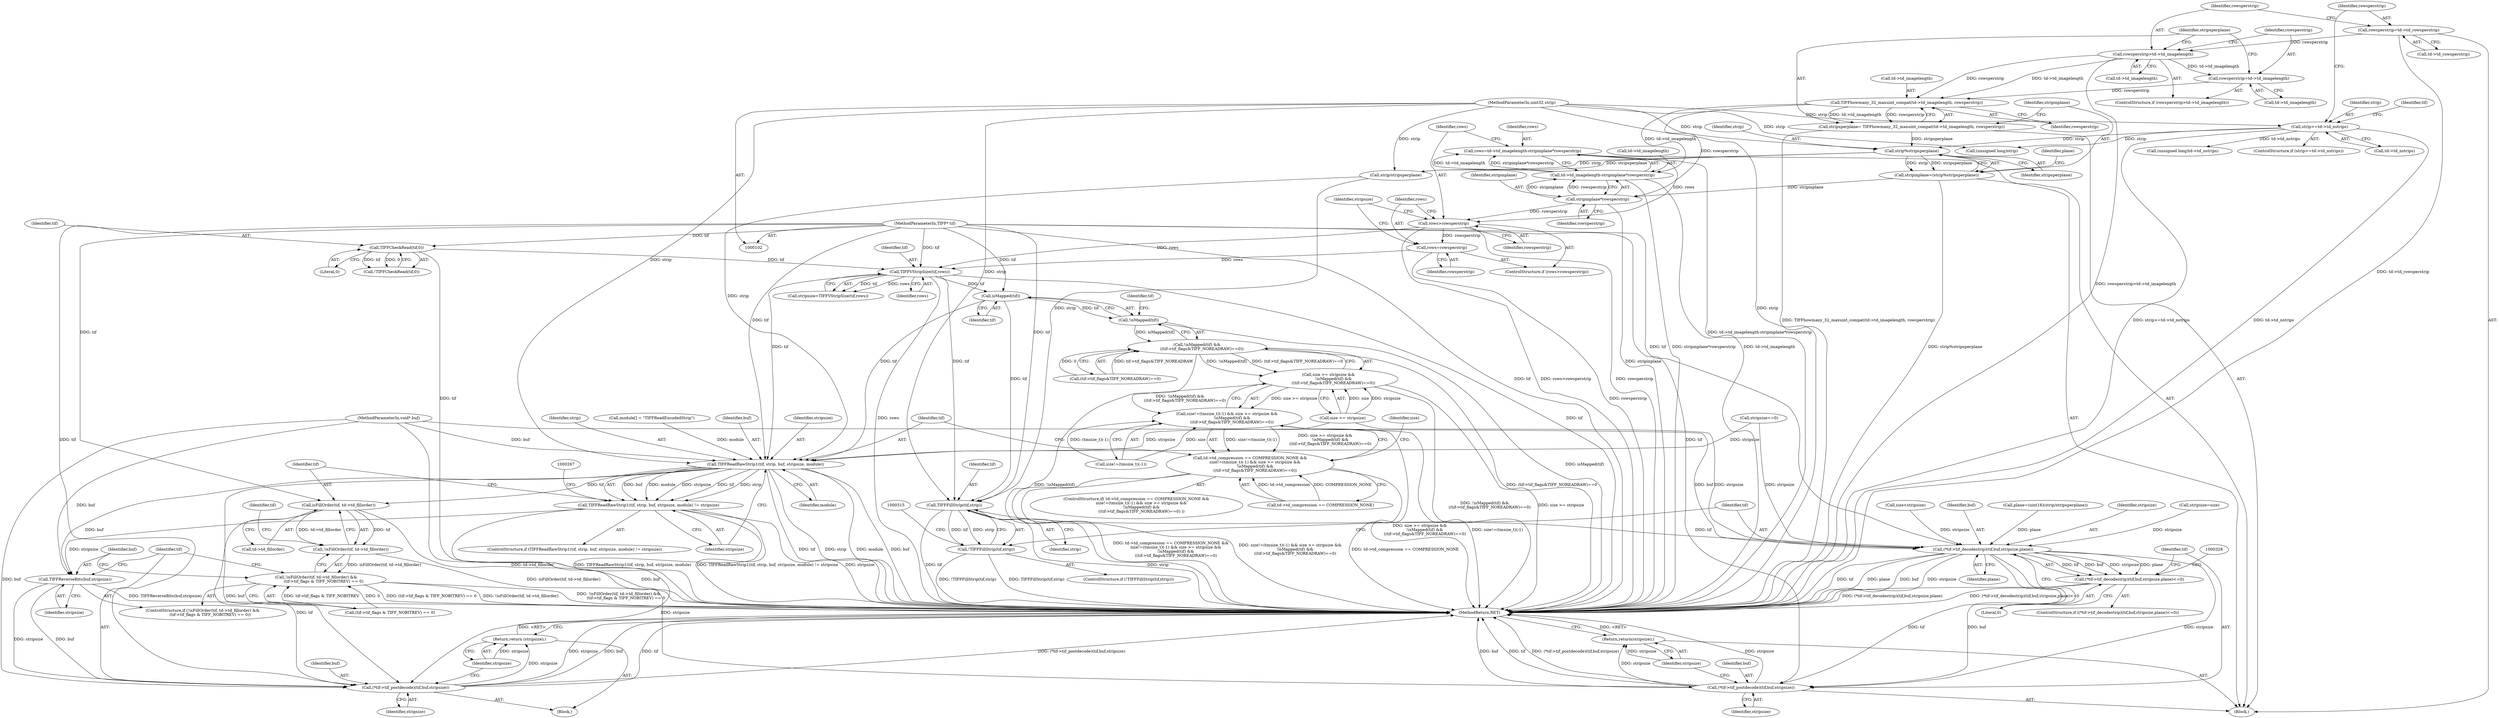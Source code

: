 digraph "0_libtiff_438274f938e046d33cb0e1230b41da32ffe223e1@pointer" {
"1000246" [label="(Call,isMapped(tif))"];
"1000214" [label="(Call,TIFFVStripSize(tif,rows))"];
"1000127" [label="(Call,TIFFCheckRead(tif,0))"];
"1000103" [label="(MethodParameterIn,TIFF* tif)"];
"1000209" [label="(Call,rows=rowsperstrip)"];
"1000206" [label="(Call,rows>rowsperstrip)"];
"1000196" [label="(Call,rows=td->td_imagelength-stripinplane*rowsperstrip)"];
"1000198" [label="(Call,td->td_imagelength-stripinplane*rowsperstrip)"];
"1000179" [label="(Call,TIFFhowmany_32_maxuint_compat(td->td_imagelength, rowsperstrip))"];
"1000167" [label="(Call,rowsperstrip>td->td_imagelength)"];
"1000161" [label="(Call,rowsperstrip=td->td_rowsperstrip)"];
"1000172" [label="(Call,rowsperstrip=td->td_imagelength)"];
"1000202" [label="(Call,stripinplane*rowsperstrip)"];
"1000184" [label="(Call,stripinplane=(strip%stripsperplane))"];
"1000186" [label="(Call,strip%stripsperplane)"];
"1000136" [label="(Call,strip>=td->td_nstrips)"];
"1000104" [label="(MethodParameterIn,uint32 strip)"];
"1000177" [label="(Call,stripsperplane= TIFFhowmany_32_maxuint_compat(td->td_imagelength, rowsperstrip))"];
"1000245" [label="(Call,!isMapped(tif))"];
"1000244" [label="(Call,!isMapped(tif) &&\n        ((tif->tif_flags&TIFF_NOREADRAW)==0))"];
"1000240" [label="(Call,size >= stripsize &&\n        !isMapped(tif) &&\n        ((tif->tif_flags&TIFF_NOREADRAW)==0))"];
"1000233" [label="(Call,size!=(tmsize_t)(-1) && size >= stripsize &&\n        !isMapped(tif) &&\n        ((tif->tif_flags&TIFF_NOREADRAW)==0))"];
"1000227" [label="(Call,td->td_compression == COMPRESSION_NONE &&\n        size!=(tmsize_t)(-1) && size >= stripsize &&\n        !isMapped(tif) &&\n        ((tif->tif_flags&TIFF_NOREADRAW)==0))"];
"1000258" [label="(Call,TIFFReadRawStrip1(tif, strip, buf, stripsize, module))"];
"1000257" [label="(Call,TIFFReadRawStrip1(tif, strip, buf, stripsize, module) != stripsize)"];
"1000285" [label="(Call,TIFFReverseBits(buf,stripsize))"];
"1000288" [label="(Call,(*tif->tif_postdecode)(tif,buf,stripsize))"];
"1000292" [label="(Return,return (stripsize);)"];
"1000273" [label="(Call,isFillOrder(tif, td->td_fillorder))"];
"1000272" [label="(Call,!isFillOrder(tif, td->td_fillorder))"];
"1000271" [label="(Call,!isFillOrder(tif, td->td_fillorder) &&\n            (tif->tif_flags & TIFF_NOBITREV) == 0)"];
"1000310" [label="(Call,TIFFFillStrip(tif,strip))"];
"1000309" [label="(Call,!TIFFFillStrip(tif,strip))"];
"1000320" [label="(Call,(*tif->tif_decodestrip)(tif,buf,stripsize,plane))"];
"1000319" [label="(Call,(*tif->tif_decodestrip)(tif,buf,stripsize,plane)<=0)"];
"1000331" [label="(Call,(*tif->tif_postdecode)(tif,buf,stripsize))"];
"1000335" [label="(Return,return(stripsize);)"];
"1000227" [label="(Call,td->td_compression == COMPRESSION_NONE &&\n        size!=(tmsize_t)(-1) && size >= stripsize &&\n        !isMapped(tif) &&\n        ((tif->tif_flags&TIFF_NOREADRAW)==0))"];
"1000204" [label="(Identifier,rowsperstrip)"];
"1000177" [label="(Call,stripsperplane= TIFFhowmany_32_maxuint_compat(td->td_imagelength, rowsperstrip))"];
"1000241" [label="(Call,size >= stripsize)"];
"1000226" [label="(ControlStructure,if( td->td_compression == COMPRESSION_NONE &&\n        size!=(tmsize_t)(-1) && size >= stripsize &&\n        !isMapped(tif) &&\n        ((tif->tif_flags&TIFF_NOREADRAW)==0) ))"];
"1000275" [label="(Call,td->td_fillorder)"];
"1000137" [label="(Identifier,strip)"];
"1000203" [label="(Identifier,stripinplane)"];
"1000264" [label="(Identifier,stripsize)"];
"1000166" [label="(ControlStructure,if (rowsperstrip>td->td_imagelength))"];
"1000257" [label="(Call,TIFFReadRawStrip1(tif, strip, buf, stripsize, module) != stripsize)"];
"1000335" [label="(Return,return(stripsize);)"];
"1000187" [label="(Identifier,strip)"];
"1000129" [label="(Literal,0)"];
"1000272" [label="(Call,!isFillOrder(tif, td->td_fillorder))"];
"1000127" [label="(Call,TIFFCheckRead(tif,0))"];
"1000183" [label="(Identifier,rowsperstrip)"];
"1000302" [label="(Call,size<stripsize)"];
"1000213" [label="(Identifier,stripsize)"];
"1000233" [label="(Call,size!=(tmsize_t)(-1) && size >= stripsize &&\n        !isMapped(tif) &&\n        ((tif->tif_flags&TIFF_NOREADRAW)==0))"];
"1000135" [label="(ControlStructure,if (strip>=td->td_nstrips))"];
"1000332" [label="(Identifier,tif)"];
"1000260" [label="(Identifier,strip)"];
"1000180" [label="(Call,td->td_imagelength)"];
"1000297" [label="(Identifier,size)"];
"1000312" [label="(Identifier,strip)"];
"1000109" [label="(Call,module[] = \"TIFFReadEncodedStrip\")"];
"1000325" [label="(Literal,0)"];
"1000308" [label="(ControlStructure,if (!TIFFFillStrip(tif,strip)))"];
"1000188" [label="(Identifier,stripsperplane)"];
"1000172" [label="(Call,rowsperstrip=td->td_imagelength)"];
"1000246" [label="(Call,isMapped(tif))"];
"1000179" [label="(Call,TIFFhowmany_32_maxuint_compat(td->td_imagelength, rowsperstrip))"];
"1000322" [label="(Identifier,buf)"];
"1000270" [label="(ControlStructure,if (!isFillOrder(tif, td->td_fillorder) &&\n            (tif->tif_flags & TIFF_NOBITREV) == 0))"];
"1000185" [label="(Identifier,stripinplane)"];
"1000199" [label="(Call,td->td_imagelength)"];
"1000209" [label="(Call,rows=rowsperstrip)"];
"1000173" [label="(Identifier,rowsperstrip)"];
"1000258" [label="(Call,TIFFReadRawStrip1(tif, strip, buf, stripsize, module))"];
"1000336" [label="(Identifier,stripsize)"];
"1000168" [label="(Identifier,rowsperstrip)"];
"1000324" [label="(Identifier,plane)"];
"1000286" [label="(Identifier,buf)"];
"1000212" [label="(Call,stripsize=TIFFVStripSize(tif,rows))"];
"1000333" [label="(Identifier,buf)"];
"1000198" [label="(Call,td->td_imagelength-stripinplane*rowsperstrip)"];
"1000261" [label="(Identifier,buf)"];
"1000105" [label="(MethodParameterIn,void* buf)"];
"1000162" [label="(Identifier,rowsperstrip)"];
"1000138" [label="(Call,td->td_nstrips)"];
"1000144" [label="(Identifier,tif)"];
"1000259" [label="(Identifier,tif)"];
"1000189" [label="(Call,plane=(uint16)(strip/stripsperplane))"];
"1000107" [label="(Block,)"];
"1000323" [label="(Identifier,stripsize)"];
"1000245" [label="(Call,!isMapped(tif))"];
"1000148" [label="(Call,(unsigned long)strip)"];
"1000228" [label="(Call,td->td_compression == COMPRESSION_NONE)"];
"1000287" [label="(Identifier,stripsize)"];
"1000334" [label="(Identifier,stripsize)"];
"1000305" [label="(Call,stripsize=size)"];
"1000216" [label="(Identifier,rows)"];
"1000104" [label="(MethodParameterIn,uint32 strip)"];
"1000151" [label="(Call,(unsigned long)td->td_nstrips)"];
"1000169" [label="(Call,td->td_imagelength)"];
"1000263" [label="(Identifier,module)"];
"1000190" [label="(Identifier,plane)"];
"1000161" [label="(Call,rowsperstrip=td->td_rowsperstrip)"];
"1000285" [label="(Call,TIFFReverseBits(buf,stripsize))"];
"1000291" [label="(Identifier,stripsize)"];
"1000186" [label="(Call,strip%stripsperplane)"];
"1000184" [label="(Call,stripinplane=(strip%stripsperplane))"];
"1000309" [label="(Call,!TIFFFillStrip(tif,strip))"];
"1000337" [label="(MethodReturn,RET)"];
"1000292" [label="(Return,return (stripsize);)"];
"1000211" [label="(Identifier,rowsperstrip)"];
"1000240" [label="(Call,size >= stripsize &&\n        !isMapped(tif) &&\n        ((tif->tif_flags&TIFF_NOREADRAW)==0))"];
"1000234" [label="(Call,size!=(tmsize_t)(-1))"];
"1000197" [label="(Identifier,rows)"];
"1000126" [label="(Call,!TIFFCheckRead(tif,0))"];
"1000248" [label="(Call,(tif->tif_flags&TIFF_NOREADRAW)==0)"];
"1000244" [label="(Call,!isMapped(tif) &&\n        ((tif->tif_flags&TIFF_NOREADRAW)==0))"];
"1000318" [label="(ControlStructure,if ((*tif->tif_decodestrip)(tif,buf,stripsize,plane)<=0))"];
"1000290" [label="(Identifier,buf)"];
"1000196" [label="(Call,rows=td->td_imagelength-stripinplane*rowsperstrip)"];
"1000271" [label="(Call,!isFillOrder(tif, td->td_fillorder) &&\n            (tif->tif_flags & TIFF_NOBITREV) == 0)"];
"1000163" [label="(Call,td->td_rowsperstrip)"];
"1000293" [label="(Identifier,stripsize)"];
"1000193" [label="(Call,strip/stripsperplane)"];
"1000207" [label="(Identifier,rows)"];
"1000262" [label="(Identifier,stripsize)"];
"1000320" [label="(Call,(*tif->tif_decodestrip)(tif,buf,stripsize,plane))"];
"1000255" [label="(Block,)"];
"1000288" [label="(Call,(*tif->tif_postdecode)(tif,buf,stripsize))"];
"1000289" [label="(Identifier,tif)"];
"1000128" [label="(Identifier,tif)"];
"1000321" [label="(Identifier,tif)"];
"1000218" [label="(Call,stripsize==0)"];
"1000210" [label="(Identifier,rows)"];
"1000247" [label="(Identifier,tif)"];
"1000174" [label="(Call,td->td_imagelength)"];
"1000251" [label="(Identifier,tif)"];
"1000256" [label="(ControlStructure,if (TIFFReadRawStrip1(tif, strip, buf, stripsize, module) != stripsize))"];
"1000214" [label="(Call,TIFFVStripSize(tif,rows))"];
"1000311" [label="(Identifier,tif)"];
"1000178" [label="(Identifier,stripsperplane)"];
"1000281" [label="(Identifier,tif)"];
"1000205" [label="(ControlStructure,if (rows>rowsperstrip))"];
"1000103" [label="(MethodParameterIn,TIFF* tif)"];
"1000273" [label="(Call,isFillOrder(tif, td->td_fillorder))"];
"1000215" [label="(Identifier,tif)"];
"1000206" [label="(Call,rows>rowsperstrip)"];
"1000331" [label="(Call,(*tif->tif_postdecode)(tif,buf,stripsize))"];
"1000319" [label="(Call,(*tif->tif_decodestrip)(tif,buf,stripsize,plane)<=0)"];
"1000208" [label="(Identifier,rowsperstrip)"];
"1000278" [label="(Call,(tif->tif_flags & TIFF_NOBITREV) == 0)"];
"1000202" [label="(Call,stripinplane*rowsperstrip)"];
"1000167" [label="(Call,rowsperstrip>td->td_imagelength)"];
"1000274" [label="(Identifier,tif)"];
"1000310" [label="(Call,TIFFFillStrip(tif,strip))"];
"1000136" [label="(Call,strip>=td->td_nstrips)"];
"1000246" -> "1000245"  [label="AST: "];
"1000246" -> "1000247"  [label="CFG: "];
"1000247" -> "1000246"  [label="AST: "];
"1000245" -> "1000246"  [label="CFG: "];
"1000246" -> "1000245"  [label="DDG: tif"];
"1000214" -> "1000246"  [label="DDG: tif"];
"1000103" -> "1000246"  [label="DDG: tif"];
"1000246" -> "1000258"  [label="DDG: tif"];
"1000246" -> "1000310"  [label="DDG: tif"];
"1000214" -> "1000212"  [label="AST: "];
"1000214" -> "1000216"  [label="CFG: "];
"1000215" -> "1000214"  [label="AST: "];
"1000216" -> "1000214"  [label="AST: "];
"1000212" -> "1000214"  [label="CFG: "];
"1000214" -> "1000337"  [label="DDG: rows"];
"1000214" -> "1000337"  [label="DDG: tif"];
"1000214" -> "1000212"  [label="DDG: tif"];
"1000214" -> "1000212"  [label="DDG: rows"];
"1000127" -> "1000214"  [label="DDG: tif"];
"1000103" -> "1000214"  [label="DDG: tif"];
"1000209" -> "1000214"  [label="DDG: rows"];
"1000206" -> "1000214"  [label="DDG: rows"];
"1000214" -> "1000258"  [label="DDG: tif"];
"1000214" -> "1000310"  [label="DDG: tif"];
"1000127" -> "1000126"  [label="AST: "];
"1000127" -> "1000129"  [label="CFG: "];
"1000128" -> "1000127"  [label="AST: "];
"1000129" -> "1000127"  [label="AST: "];
"1000126" -> "1000127"  [label="CFG: "];
"1000127" -> "1000337"  [label="DDG: tif"];
"1000127" -> "1000126"  [label="DDG: tif"];
"1000127" -> "1000126"  [label="DDG: 0"];
"1000103" -> "1000127"  [label="DDG: tif"];
"1000103" -> "1000102"  [label="AST: "];
"1000103" -> "1000337"  [label="DDG: tif"];
"1000103" -> "1000258"  [label="DDG: tif"];
"1000103" -> "1000273"  [label="DDG: tif"];
"1000103" -> "1000288"  [label="DDG: tif"];
"1000103" -> "1000310"  [label="DDG: tif"];
"1000103" -> "1000320"  [label="DDG: tif"];
"1000103" -> "1000331"  [label="DDG: tif"];
"1000209" -> "1000205"  [label="AST: "];
"1000209" -> "1000211"  [label="CFG: "];
"1000210" -> "1000209"  [label="AST: "];
"1000211" -> "1000209"  [label="AST: "];
"1000213" -> "1000209"  [label="CFG: "];
"1000209" -> "1000337"  [label="DDG: rowsperstrip"];
"1000206" -> "1000209"  [label="DDG: rowsperstrip"];
"1000206" -> "1000205"  [label="AST: "];
"1000206" -> "1000208"  [label="CFG: "];
"1000207" -> "1000206"  [label="AST: "];
"1000208" -> "1000206"  [label="AST: "];
"1000210" -> "1000206"  [label="CFG: "];
"1000213" -> "1000206"  [label="CFG: "];
"1000206" -> "1000337"  [label="DDG: rows>rowsperstrip"];
"1000206" -> "1000337"  [label="DDG: rowsperstrip"];
"1000196" -> "1000206"  [label="DDG: rows"];
"1000202" -> "1000206"  [label="DDG: rowsperstrip"];
"1000196" -> "1000107"  [label="AST: "];
"1000196" -> "1000198"  [label="CFG: "];
"1000197" -> "1000196"  [label="AST: "];
"1000198" -> "1000196"  [label="AST: "];
"1000207" -> "1000196"  [label="CFG: "];
"1000196" -> "1000337"  [label="DDG: td->td_imagelength-stripinplane*rowsperstrip"];
"1000198" -> "1000196"  [label="DDG: td->td_imagelength"];
"1000198" -> "1000196"  [label="DDG: stripinplane*rowsperstrip"];
"1000198" -> "1000202"  [label="CFG: "];
"1000199" -> "1000198"  [label="AST: "];
"1000202" -> "1000198"  [label="AST: "];
"1000198" -> "1000337"  [label="DDG: td->td_imagelength"];
"1000198" -> "1000337"  [label="DDG: stripinplane*rowsperstrip"];
"1000179" -> "1000198"  [label="DDG: td->td_imagelength"];
"1000202" -> "1000198"  [label="DDG: stripinplane"];
"1000202" -> "1000198"  [label="DDG: rowsperstrip"];
"1000179" -> "1000177"  [label="AST: "];
"1000179" -> "1000183"  [label="CFG: "];
"1000180" -> "1000179"  [label="AST: "];
"1000183" -> "1000179"  [label="AST: "];
"1000177" -> "1000179"  [label="CFG: "];
"1000179" -> "1000177"  [label="DDG: td->td_imagelength"];
"1000179" -> "1000177"  [label="DDG: rowsperstrip"];
"1000167" -> "1000179"  [label="DDG: td->td_imagelength"];
"1000167" -> "1000179"  [label="DDG: rowsperstrip"];
"1000172" -> "1000179"  [label="DDG: rowsperstrip"];
"1000179" -> "1000202"  [label="DDG: rowsperstrip"];
"1000167" -> "1000166"  [label="AST: "];
"1000167" -> "1000169"  [label="CFG: "];
"1000168" -> "1000167"  [label="AST: "];
"1000169" -> "1000167"  [label="AST: "];
"1000173" -> "1000167"  [label="CFG: "];
"1000178" -> "1000167"  [label="CFG: "];
"1000167" -> "1000337"  [label="DDG: rowsperstrip>td->td_imagelength"];
"1000161" -> "1000167"  [label="DDG: rowsperstrip"];
"1000167" -> "1000172"  [label="DDG: td->td_imagelength"];
"1000161" -> "1000107"  [label="AST: "];
"1000161" -> "1000163"  [label="CFG: "];
"1000162" -> "1000161"  [label="AST: "];
"1000163" -> "1000161"  [label="AST: "];
"1000168" -> "1000161"  [label="CFG: "];
"1000161" -> "1000337"  [label="DDG: td->td_rowsperstrip"];
"1000172" -> "1000166"  [label="AST: "];
"1000172" -> "1000174"  [label="CFG: "];
"1000173" -> "1000172"  [label="AST: "];
"1000174" -> "1000172"  [label="AST: "];
"1000178" -> "1000172"  [label="CFG: "];
"1000202" -> "1000204"  [label="CFG: "];
"1000203" -> "1000202"  [label="AST: "];
"1000204" -> "1000202"  [label="AST: "];
"1000202" -> "1000337"  [label="DDG: stripinplane"];
"1000184" -> "1000202"  [label="DDG: stripinplane"];
"1000184" -> "1000107"  [label="AST: "];
"1000184" -> "1000186"  [label="CFG: "];
"1000185" -> "1000184"  [label="AST: "];
"1000186" -> "1000184"  [label="AST: "];
"1000190" -> "1000184"  [label="CFG: "];
"1000184" -> "1000337"  [label="DDG: strip%stripsperplane"];
"1000186" -> "1000184"  [label="DDG: strip"];
"1000186" -> "1000184"  [label="DDG: stripsperplane"];
"1000186" -> "1000188"  [label="CFG: "];
"1000187" -> "1000186"  [label="AST: "];
"1000188" -> "1000186"  [label="AST: "];
"1000136" -> "1000186"  [label="DDG: strip"];
"1000104" -> "1000186"  [label="DDG: strip"];
"1000177" -> "1000186"  [label="DDG: stripsperplane"];
"1000186" -> "1000193"  [label="DDG: strip"];
"1000186" -> "1000193"  [label="DDG: stripsperplane"];
"1000136" -> "1000135"  [label="AST: "];
"1000136" -> "1000138"  [label="CFG: "];
"1000137" -> "1000136"  [label="AST: "];
"1000138" -> "1000136"  [label="AST: "];
"1000144" -> "1000136"  [label="CFG: "];
"1000162" -> "1000136"  [label="CFG: "];
"1000136" -> "1000337"  [label="DDG: strip>=td->td_nstrips"];
"1000136" -> "1000337"  [label="DDG: td->td_nstrips"];
"1000104" -> "1000136"  [label="DDG: strip"];
"1000136" -> "1000148"  [label="DDG: strip"];
"1000136" -> "1000151"  [label="DDG: td->td_nstrips"];
"1000104" -> "1000102"  [label="AST: "];
"1000104" -> "1000337"  [label="DDG: strip"];
"1000104" -> "1000148"  [label="DDG: strip"];
"1000104" -> "1000193"  [label="DDG: strip"];
"1000104" -> "1000258"  [label="DDG: strip"];
"1000104" -> "1000310"  [label="DDG: strip"];
"1000177" -> "1000107"  [label="AST: "];
"1000178" -> "1000177"  [label="AST: "];
"1000185" -> "1000177"  [label="CFG: "];
"1000177" -> "1000337"  [label="DDG: TIFFhowmany_32_maxuint_compat(td->td_imagelength, rowsperstrip)"];
"1000245" -> "1000244"  [label="AST: "];
"1000251" -> "1000245"  [label="CFG: "];
"1000244" -> "1000245"  [label="CFG: "];
"1000245" -> "1000337"  [label="DDG: isMapped(tif)"];
"1000245" -> "1000244"  [label="DDG: isMapped(tif)"];
"1000244" -> "1000240"  [label="AST: "];
"1000244" -> "1000248"  [label="CFG: "];
"1000248" -> "1000244"  [label="AST: "];
"1000240" -> "1000244"  [label="CFG: "];
"1000244" -> "1000337"  [label="DDG: (tif->tif_flags&TIFF_NOREADRAW)==0"];
"1000244" -> "1000337"  [label="DDG: !isMapped(tif)"];
"1000244" -> "1000240"  [label="DDG: !isMapped(tif)"];
"1000244" -> "1000240"  [label="DDG: (tif->tif_flags&TIFF_NOREADRAW)==0"];
"1000248" -> "1000244"  [label="DDG: tif->tif_flags&TIFF_NOREADRAW"];
"1000248" -> "1000244"  [label="DDG: 0"];
"1000240" -> "1000233"  [label="AST: "];
"1000240" -> "1000241"  [label="CFG: "];
"1000241" -> "1000240"  [label="AST: "];
"1000233" -> "1000240"  [label="CFG: "];
"1000240" -> "1000337"  [label="DDG: !isMapped(tif) &&\n        ((tif->tif_flags&TIFF_NOREADRAW)==0)"];
"1000240" -> "1000337"  [label="DDG: size >= stripsize"];
"1000240" -> "1000233"  [label="DDG: size >= stripsize"];
"1000240" -> "1000233"  [label="DDG: !isMapped(tif) &&\n        ((tif->tif_flags&TIFF_NOREADRAW)==0)"];
"1000241" -> "1000240"  [label="DDG: size"];
"1000241" -> "1000240"  [label="DDG: stripsize"];
"1000233" -> "1000227"  [label="AST: "];
"1000233" -> "1000234"  [label="CFG: "];
"1000234" -> "1000233"  [label="AST: "];
"1000227" -> "1000233"  [label="CFG: "];
"1000233" -> "1000337"  [label="DDG: size >= stripsize &&\n        !isMapped(tif) &&\n        ((tif->tif_flags&TIFF_NOREADRAW)==0)"];
"1000233" -> "1000337"  [label="DDG: size!=(tmsize_t)(-1)"];
"1000233" -> "1000227"  [label="DDG: size!=(tmsize_t)(-1)"];
"1000233" -> "1000227"  [label="DDG: size >= stripsize &&\n        !isMapped(tif) &&\n        ((tif->tif_flags&TIFF_NOREADRAW)==0)"];
"1000234" -> "1000233"  [label="DDG: size"];
"1000234" -> "1000233"  [label="DDG: (tmsize_t)(-1)"];
"1000227" -> "1000226"  [label="AST: "];
"1000227" -> "1000228"  [label="CFG: "];
"1000228" -> "1000227"  [label="AST: "];
"1000259" -> "1000227"  [label="CFG: "];
"1000297" -> "1000227"  [label="CFG: "];
"1000227" -> "1000337"  [label="DDG: td->td_compression == COMPRESSION_NONE &&\n        size!=(tmsize_t)(-1) && size >= stripsize &&\n        !isMapped(tif) &&\n        ((tif->tif_flags&TIFF_NOREADRAW)==0)"];
"1000227" -> "1000337"  [label="DDG: size!=(tmsize_t)(-1) && size >= stripsize &&\n        !isMapped(tif) &&\n        ((tif->tif_flags&TIFF_NOREADRAW)==0)"];
"1000227" -> "1000337"  [label="DDG: td->td_compression == COMPRESSION_NONE"];
"1000228" -> "1000227"  [label="DDG: td->td_compression"];
"1000228" -> "1000227"  [label="DDG: COMPRESSION_NONE"];
"1000258" -> "1000257"  [label="AST: "];
"1000258" -> "1000263"  [label="CFG: "];
"1000259" -> "1000258"  [label="AST: "];
"1000260" -> "1000258"  [label="AST: "];
"1000261" -> "1000258"  [label="AST: "];
"1000262" -> "1000258"  [label="AST: "];
"1000263" -> "1000258"  [label="AST: "];
"1000264" -> "1000258"  [label="CFG: "];
"1000258" -> "1000337"  [label="DDG: tif"];
"1000258" -> "1000337"  [label="DDG: strip"];
"1000258" -> "1000337"  [label="DDG: module"];
"1000258" -> "1000337"  [label="DDG: buf"];
"1000258" -> "1000257"  [label="DDG: buf"];
"1000258" -> "1000257"  [label="DDG: module"];
"1000258" -> "1000257"  [label="DDG: stripsize"];
"1000258" -> "1000257"  [label="DDG: tif"];
"1000258" -> "1000257"  [label="DDG: strip"];
"1000193" -> "1000258"  [label="DDG: strip"];
"1000105" -> "1000258"  [label="DDG: buf"];
"1000218" -> "1000258"  [label="DDG: stripsize"];
"1000241" -> "1000258"  [label="DDG: stripsize"];
"1000109" -> "1000258"  [label="DDG: module"];
"1000258" -> "1000273"  [label="DDG: tif"];
"1000258" -> "1000285"  [label="DDG: buf"];
"1000258" -> "1000288"  [label="DDG: buf"];
"1000257" -> "1000256"  [label="AST: "];
"1000257" -> "1000264"  [label="CFG: "];
"1000264" -> "1000257"  [label="AST: "];
"1000267" -> "1000257"  [label="CFG: "];
"1000274" -> "1000257"  [label="CFG: "];
"1000257" -> "1000337"  [label="DDG: stripsize"];
"1000257" -> "1000337"  [label="DDG: TIFFReadRawStrip1(tif, strip, buf, stripsize, module)"];
"1000257" -> "1000337"  [label="DDG: TIFFReadRawStrip1(tif, strip, buf, stripsize, module) != stripsize"];
"1000257" -> "1000285"  [label="DDG: stripsize"];
"1000257" -> "1000288"  [label="DDG: stripsize"];
"1000285" -> "1000270"  [label="AST: "];
"1000285" -> "1000287"  [label="CFG: "];
"1000286" -> "1000285"  [label="AST: "];
"1000287" -> "1000285"  [label="AST: "];
"1000289" -> "1000285"  [label="CFG: "];
"1000285" -> "1000337"  [label="DDG: TIFFReverseBits(buf,stripsize)"];
"1000105" -> "1000285"  [label="DDG: buf"];
"1000285" -> "1000288"  [label="DDG: buf"];
"1000285" -> "1000288"  [label="DDG: stripsize"];
"1000288" -> "1000255"  [label="AST: "];
"1000288" -> "1000291"  [label="CFG: "];
"1000289" -> "1000288"  [label="AST: "];
"1000290" -> "1000288"  [label="AST: "];
"1000291" -> "1000288"  [label="AST: "];
"1000293" -> "1000288"  [label="CFG: "];
"1000288" -> "1000337"  [label="DDG: stripsize"];
"1000288" -> "1000337"  [label="DDG: buf"];
"1000288" -> "1000337"  [label="DDG: tif"];
"1000288" -> "1000337"  [label="DDG: (*tif->tif_postdecode)(tif,buf,stripsize)"];
"1000273" -> "1000288"  [label="DDG: tif"];
"1000105" -> "1000288"  [label="DDG: buf"];
"1000288" -> "1000292"  [label="DDG: stripsize"];
"1000292" -> "1000255"  [label="AST: "];
"1000292" -> "1000293"  [label="CFG: "];
"1000293" -> "1000292"  [label="AST: "];
"1000337" -> "1000292"  [label="CFG: "];
"1000292" -> "1000337"  [label="DDG: <RET>"];
"1000293" -> "1000292"  [label="DDG: stripsize"];
"1000273" -> "1000272"  [label="AST: "];
"1000273" -> "1000275"  [label="CFG: "];
"1000274" -> "1000273"  [label="AST: "];
"1000275" -> "1000273"  [label="AST: "];
"1000272" -> "1000273"  [label="CFG: "];
"1000273" -> "1000337"  [label="DDG: td->td_fillorder"];
"1000273" -> "1000272"  [label="DDG: tif"];
"1000273" -> "1000272"  [label="DDG: td->td_fillorder"];
"1000272" -> "1000271"  [label="AST: "];
"1000281" -> "1000272"  [label="CFG: "];
"1000271" -> "1000272"  [label="CFG: "];
"1000272" -> "1000337"  [label="DDG: isFillOrder(tif, td->td_fillorder)"];
"1000272" -> "1000271"  [label="DDG: isFillOrder(tif, td->td_fillorder)"];
"1000271" -> "1000270"  [label="AST: "];
"1000271" -> "1000278"  [label="CFG: "];
"1000278" -> "1000271"  [label="AST: "];
"1000286" -> "1000271"  [label="CFG: "];
"1000289" -> "1000271"  [label="CFG: "];
"1000271" -> "1000337"  [label="DDG: (tif->tif_flags & TIFF_NOBITREV) == 0"];
"1000271" -> "1000337"  [label="DDG: !isFillOrder(tif, td->td_fillorder)"];
"1000271" -> "1000337"  [label="DDG: !isFillOrder(tif, td->td_fillorder) &&\n            (tif->tif_flags & TIFF_NOBITREV) == 0"];
"1000278" -> "1000271"  [label="DDG: tif->tif_flags & TIFF_NOBITREV"];
"1000278" -> "1000271"  [label="DDG: 0"];
"1000310" -> "1000309"  [label="AST: "];
"1000310" -> "1000312"  [label="CFG: "];
"1000311" -> "1000310"  [label="AST: "];
"1000312" -> "1000310"  [label="AST: "];
"1000309" -> "1000310"  [label="CFG: "];
"1000310" -> "1000337"  [label="DDG: strip"];
"1000310" -> "1000337"  [label="DDG: tif"];
"1000310" -> "1000309"  [label="DDG: tif"];
"1000310" -> "1000309"  [label="DDG: strip"];
"1000193" -> "1000310"  [label="DDG: strip"];
"1000310" -> "1000320"  [label="DDG: tif"];
"1000309" -> "1000308"  [label="AST: "];
"1000315" -> "1000309"  [label="CFG: "];
"1000321" -> "1000309"  [label="CFG: "];
"1000309" -> "1000337"  [label="DDG: TIFFFillStrip(tif,strip)"];
"1000309" -> "1000337"  [label="DDG: !TIFFFillStrip(tif,strip)"];
"1000320" -> "1000319"  [label="AST: "];
"1000320" -> "1000324"  [label="CFG: "];
"1000321" -> "1000320"  [label="AST: "];
"1000322" -> "1000320"  [label="AST: "];
"1000323" -> "1000320"  [label="AST: "];
"1000324" -> "1000320"  [label="AST: "];
"1000325" -> "1000320"  [label="CFG: "];
"1000320" -> "1000337"  [label="DDG: plane"];
"1000320" -> "1000337"  [label="DDG: buf"];
"1000320" -> "1000337"  [label="DDG: stripsize"];
"1000320" -> "1000337"  [label="DDG: tif"];
"1000320" -> "1000319"  [label="DDG: tif"];
"1000320" -> "1000319"  [label="DDG: buf"];
"1000320" -> "1000319"  [label="DDG: stripsize"];
"1000320" -> "1000319"  [label="DDG: plane"];
"1000105" -> "1000320"  [label="DDG: buf"];
"1000302" -> "1000320"  [label="DDG: stripsize"];
"1000218" -> "1000320"  [label="DDG: stripsize"];
"1000305" -> "1000320"  [label="DDG: stripsize"];
"1000241" -> "1000320"  [label="DDG: stripsize"];
"1000189" -> "1000320"  [label="DDG: plane"];
"1000320" -> "1000331"  [label="DDG: tif"];
"1000320" -> "1000331"  [label="DDG: buf"];
"1000320" -> "1000331"  [label="DDG: stripsize"];
"1000319" -> "1000318"  [label="AST: "];
"1000319" -> "1000325"  [label="CFG: "];
"1000325" -> "1000319"  [label="AST: "];
"1000328" -> "1000319"  [label="CFG: "];
"1000332" -> "1000319"  [label="CFG: "];
"1000319" -> "1000337"  [label="DDG: (*tif->tif_decodestrip)(tif,buf,stripsize,plane)<=0"];
"1000319" -> "1000337"  [label="DDG: (*tif->tif_decodestrip)(tif,buf,stripsize,plane)"];
"1000331" -> "1000107"  [label="AST: "];
"1000331" -> "1000334"  [label="CFG: "];
"1000332" -> "1000331"  [label="AST: "];
"1000333" -> "1000331"  [label="AST: "];
"1000334" -> "1000331"  [label="AST: "];
"1000336" -> "1000331"  [label="CFG: "];
"1000331" -> "1000337"  [label="DDG: stripsize"];
"1000331" -> "1000337"  [label="DDG: (*tif->tif_postdecode)(tif,buf,stripsize)"];
"1000331" -> "1000337"  [label="DDG: buf"];
"1000331" -> "1000337"  [label="DDG: tif"];
"1000105" -> "1000331"  [label="DDG: buf"];
"1000331" -> "1000335"  [label="DDG: stripsize"];
"1000335" -> "1000107"  [label="AST: "];
"1000335" -> "1000336"  [label="CFG: "];
"1000336" -> "1000335"  [label="AST: "];
"1000337" -> "1000335"  [label="CFG: "];
"1000335" -> "1000337"  [label="DDG: <RET>"];
"1000336" -> "1000335"  [label="DDG: stripsize"];
}
